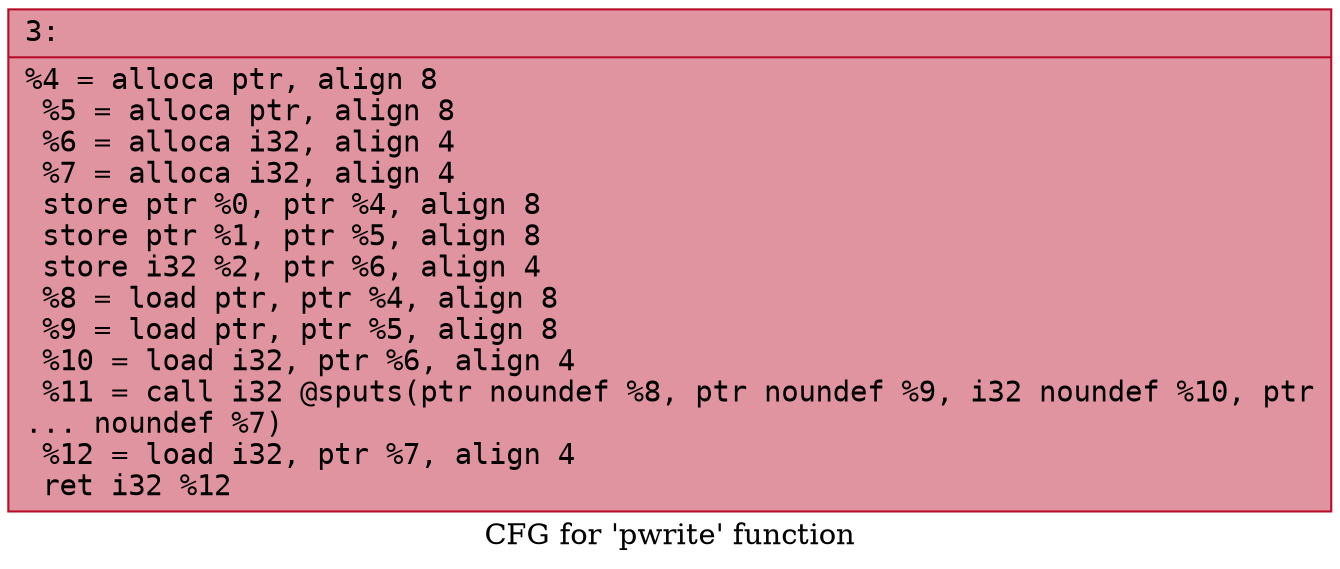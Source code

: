 digraph "CFG for 'pwrite' function" {
	label="CFG for 'pwrite' function";

	Node0x600003361fe0 [shape=record,color="#b70d28ff", style=filled, fillcolor="#b70d2870" fontname="Courier",label="{3:\l|  %4 = alloca ptr, align 8\l  %5 = alloca ptr, align 8\l  %6 = alloca i32, align 4\l  %7 = alloca i32, align 4\l  store ptr %0, ptr %4, align 8\l  store ptr %1, ptr %5, align 8\l  store i32 %2, ptr %6, align 4\l  %8 = load ptr, ptr %4, align 8\l  %9 = load ptr, ptr %5, align 8\l  %10 = load i32, ptr %6, align 4\l  %11 = call i32 @sputs(ptr noundef %8, ptr noundef %9, i32 noundef %10, ptr\l... noundef %7)\l  %12 = load i32, ptr %7, align 4\l  ret i32 %12\l}"];
}
